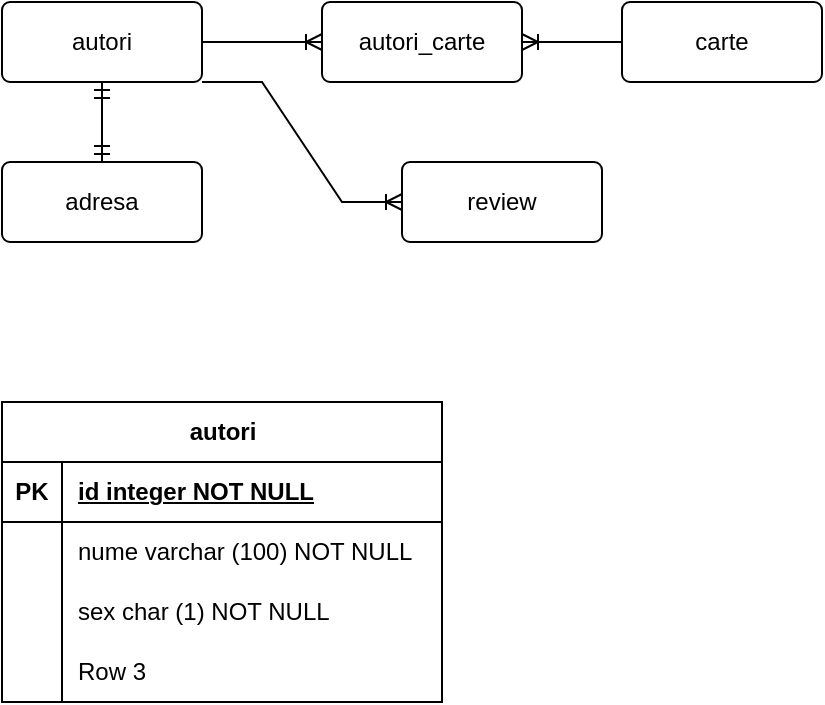 <mxfile version="22.1.11" type="github">
  <diagram name="Pagină-1" id="EVhpWfXIuezeu-qsiL5T">
    <mxGraphModel dx="1050" dy="557" grid="1" gridSize="10" guides="1" tooltips="1" connect="1" arrows="1" fold="1" page="1" pageScale="1" pageWidth="1169" pageHeight="827" math="0" shadow="0">
      <root>
        <mxCell id="0" />
        <mxCell id="1" parent="0" />
        <mxCell id="rfkLWu3AmrMnZpjLUOxv-5" value="autori" style="shape=table;startSize=30;container=1;collapsible=1;childLayout=tableLayout;fixedRows=1;rowLines=0;fontStyle=1;align=center;resizeLast=1;html=1;" vertex="1" parent="1">
          <mxGeometry x="40" y="240" width="220" height="150" as="geometry" />
        </mxCell>
        <mxCell id="rfkLWu3AmrMnZpjLUOxv-6" value="" style="shape=tableRow;horizontal=0;startSize=0;swimlaneHead=0;swimlaneBody=0;fillColor=none;collapsible=0;dropTarget=0;points=[[0,0.5],[1,0.5]];portConstraint=eastwest;top=0;left=0;right=0;bottom=1;" vertex="1" parent="rfkLWu3AmrMnZpjLUOxv-5">
          <mxGeometry y="30" width="220" height="30" as="geometry" />
        </mxCell>
        <mxCell id="rfkLWu3AmrMnZpjLUOxv-7" value="PK" style="shape=partialRectangle;connectable=0;fillColor=none;top=0;left=0;bottom=0;right=0;fontStyle=1;overflow=hidden;whiteSpace=wrap;html=1;" vertex="1" parent="rfkLWu3AmrMnZpjLUOxv-6">
          <mxGeometry width="30" height="30" as="geometry">
            <mxRectangle width="30" height="30" as="alternateBounds" />
          </mxGeometry>
        </mxCell>
        <mxCell id="rfkLWu3AmrMnZpjLUOxv-8" value="id integer NOT NULL" style="shape=partialRectangle;connectable=0;fillColor=none;top=0;left=0;bottom=0;right=0;align=left;spacingLeft=6;fontStyle=5;overflow=hidden;whiteSpace=wrap;html=1;" vertex="1" parent="rfkLWu3AmrMnZpjLUOxv-6">
          <mxGeometry x="30" width="190" height="30" as="geometry">
            <mxRectangle width="190" height="30" as="alternateBounds" />
          </mxGeometry>
        </mxCell>
        <mxCell id="rfkLWu3AmrMnZpjLUOxv-9" value="" style="shape=tableRow;horizontal=0;startSize=0;swimlaneHead=0;swimlaneBody=0;fillColor=none;collapsible=0;dropTarget=0;points=[[0,0.5],[1,0.5]];portConstraint=eastwest;top=0;left=0;right=0;bottom=0;" vertex="1" parent="rfkLWu3AmrMnZpjLUOxv-5">
          <mxGeometry y="60" width="220" height="30" as="geometry" />
        </mxCell>
        <mxCell id="rfkLWu3AmrMnZpjLUOxv-10" value="" style="shape=partialRectangle;connectable=0;fillColor=none;top=0;left=0;bottom=0;right=0;editable=1;overflow=hidden;whiteSpace=wrap;html=1;" vertex="1" parent="rfkLWu3AmrMnZpjLUOxv-9">
          <mxGeometry width="30" height="30" as="geometry">
            <mxRectangle width="30" height="30" as="alternateBounds" />
          </mxGeometry>
        </mxCell>
        <mxCell id="rfkLWu3AmrMnZpjLUOxv-11" value="nume varchar (100) NOT NULL&amp;nbsp;" style="shape=partialRectangle;connectable=0;fillColor=none;top=0;left=0;bottom=0;right=0;align=left;spacingLeft=6;overflow=hidden;whiteSpace=wrap;html=1;" vertex="1" parent="rfkLWu3AmrMnZpjLUOxv-9">
          <mxGeometry x="30" width="190" height="30" as="geometry">
            <mxRectangle width="190" height="30" as="alternateBounds" />
          </mxGeometry>
        </mxCell>
        <mxCell id="rfkLWu3AmrMnZpjLUOxv-12" value="" style="shape=tableRow;horizontal=0;startSize=0;swimlaneHead=0;swimlaneBody=0;fillColor=none;collapsible=0;dropTarget=0;points=[[0,0.5],[1,0.5]];portConstraint=eastwest;top=0;left=0;right=0;bottom=0;" vertex="1" parent="rfkLWu3AmrMnZpjLUOxv-5">
          <mxGeometry y="90" width="220" height="30" as="geometry" />
        </mxCell>
        <mxCell id="rfkLWu3AmrMnZpjLUOxv-13" value="" style="shape=partialRectangle;connectable=0;fillColor=none;top=0;left=0;bottom=0;right=0;editable=1;overflow=hidden;whiteSpace=wrap;html=1;" vertex="1" parent="rfkLWu3AmrMnZpjLUOxv-12">
          <mxGeometry width="30" height="30" as="geometry">
            <mxRectangle width="30" height="30" as="alternateBounds" />
          </mxGeometry>
        </mxCell>
        <mxCell id="rfkLWu3AmrMnZpjLUOxv-14" value="sex char (1) NOT NULL" style="shape=partialRectangle;connectable=0;fillColor=none;top=0;left=0;bottom=0;right=0;align=left;spacingLeft=6;overflow=hidden;whiteSpace=wrap;html=1;" vertex="1" parent="rfkLWu3AmrMnZpjLUOxv-12">
          <mxGeometry x="30" width="190" height="30" as="geometry">
            <mxRectangle width="190" height="30" as="alternateBounds" />
          </mxGeometry>
        </mxCell>
        <mxCell id="rfkLWu3AmrMnZpjLUOxv-15" value="" style="shape=tableRow;horizontal=0;startSize=0;swimlaneHead=0;swimlaneBody=0;fillColor=none;collapsible=0;dropTarget=0;points=[[0,0.5],[1,0.5]];portConstraint=eastwest;top=0;left=0;right=0;bottom=0;" vertex="1" parent="rfkLWu3AmrMnZpjLUOxv-5">
          <mxGeometry y="120" width="220" height="30" as="geometry" />
        </mxCell>
        <mxCell id="rfkLWu3AmrMnZpjLUOxv-16" value="" style="shape=partialRectangle;connectable=0;fillColor=none;top=0;left=0;bottom=0;right=0;editable=1;overflow=hidden;whiteSpace=wrap;html=1;" vertex="1" parent="rfkLWu3AmrMnZpjLUOxv-15">
          <mxGeometry width="30" height="30" as="geometry">
            <mxRectangle width="30" height="30" as="alternateBounds" />
          </mxGeometry>
        </mxCell>
        <mxCell id="rfkLWu3AmrMnZpjLUOxv-17" value="Row 3" style="shape=partialRectangle;connectable=0;fillColor=none;top=0;left=0;bottom=0;right=0;align=left;spacingLeft=6;overflow=hidden;whiteSpace=wrap;html=1;" vertex="1" parent="rfkLWu3AmrMnZpjLUOxv-15">
          <mxGeometry x="30" width="190" height="30" as="geometry">
            <mxRectangle width="190" height="30" as="alternateBounds" />
          </mxGeometry>
        </mxCell>
        <mxCell id="rfkLWu3AmrMnZpjLUOxv-18" value="autori" style="rounded=1;arcSize=10;whiteSpace=wrap;html=1;align=center;" vertex="1" parent="1">
          <mxGeometry x="40" y="40" width="100" height="40" as="geometry" />
        </mxCell>
        <mxCell id="rfkLWu3AmrMnZpjLUOxv-19" value="adresa" style="rounded=1;arcSize=10;whiteSpace=wrap;html=1;align=center;" vertex="1" parent="1">
          <mxGeometry x="40" y="120" width="100" height="40" as="geometry" />
        </mxCell>
        <mxCell id="rfkLWu3AmrMnZpjLUOxv-20" value="carte" style="rounded=1;arcSize=10;whiteSpace=wrap;html=1;align=center;" vertex="1" parent="1">
          <mxGeometry x="350" y="40" width="100" height="40" as="geometry" />
        </mxCell>
        <mxCell id="rfkLWu3AmrMnZpjLUOxv-21" value="review" style="rounded=1;arcSize=10;whiteSpace=wrap;html=1;align=center;" vertex="1" parent="1">
          <mxGeometry x="240" y="120" width="100" height="40" as="geometry" />
        </mxCell>
        <mxCell id="rfkLWu3AmrMnZpjLUOxv-23" value="autori_carte" style="rounded=1;arcSize=10;whiteSpace=wrap;html=1;align=center;" vertex="1" parent="1">
          <mxGeometry x="200" y="40" width="100" height="40" as="geometry" />
        </mxCell>
        <mxCell id="rfkLWu3AmrMnZpjLUOxv-25" value="" style="edgeStyle=entityRelationEdgeStyle;fontSize=12;html=1;endArrow=ERoneToMany;rounded=0;exitX=1;exitY=0.5;exitDx=0;exitDy=0;entryX=0;entryY=0.5;entryDx=0;entryDy=0;" edge="1" parent="1" source="rfkLWu3AmrMnZpjLUOxv-18" target="rfkLWu3AmrMnZpjLUOxv-23">
          <mxGeometry width="100" height="100" relative="1" as="geometry">
            <mxPoint x="490" y="340" as="sourcePoint" />
            <mxPoint x="590" y="240" as="targetPoint" />
          </mxGeometry>
        </mxCell>
        <mxCell id="rfkLWu3AmrMnZpjLUOxv-26" value="" style="edgeStyle=entityRelationEdgeStyle;fontSize=12;html=1;endArrow=ERoneToMany;rounded=0;exitX=0;exitY=0.5;exitDx=0;exitDy=0;entryX=1;entryY=0.5;entryDx=0;entryDy=0;" edge="1" parent="1" source="rfkLWu3AmrMnZpjLUOxv-20" target="rfkLWu3AmrMnZpjLUOxv-23">
          <mxGeometry width="100" height="100" relative="1" as="geometry">
            <mxPoint x="490" y="340" as="sourcePoint" />
            <mxPoint x="590" y="240" as="targetPoint" />
          </mxGeometry>
        </mxCell>
        <mxCell id="rfkLWu3AmrMnZpjLUOxv-27" value="" style="edgeStyle=orthogonalEdgeStyle;fontSize=12;html=1;endArrow=ERmandOne;startArrow=ERmandOne;rounded=0;exitX=0.5;exitY=1;exitDx=0;exitDy=0;entryX=0.5;entryY=0;entryDx=0;entryDy=0;" edge="1" parent="1" source="rfkLWu3AmrMnZpjLUOxv-18" target="rfkLWu3AmrMnZpjLUOxv-19">
          <mxGeometry width="100" height="100" relative="1" as="geometry">
            <mxPoint x="490" y="340" as="sourcePoint" />
            <mxPoint x="590" y="240" as="targetPoint" />
          </mxGeometry>
        </mxCell>
        <mxCell id="rfkLWu3AmrMnZpjLUOxv-28" value="" style="edgeStyle=entityRelationEdgeStyle;fontSize=12;html=1;endArrow=ERoneToMany;rounded=0;exitX=1;exitY=1;exitDx=0;exitDy=0;entryX=0;entryY=0.5;entryDx=0;entryDy=0;" edge="1" parent="1" source="rfkLWu3AmrMnZpjLUOxv-18" target="rfkLWu3AmrMnZpjLUOxv-21">
          <mxGeometry width="100" height="100" relative="1" as="geometry">
            <mxPoint x="490" y="340" as="sourcePoint" />
            <mxPoint x="590" y="240" as="targetPoint" />
          </mxGeometry>
        </mxCell>
      </root>
    </mxGraphModel>
  </diagram>
</mxfile>
